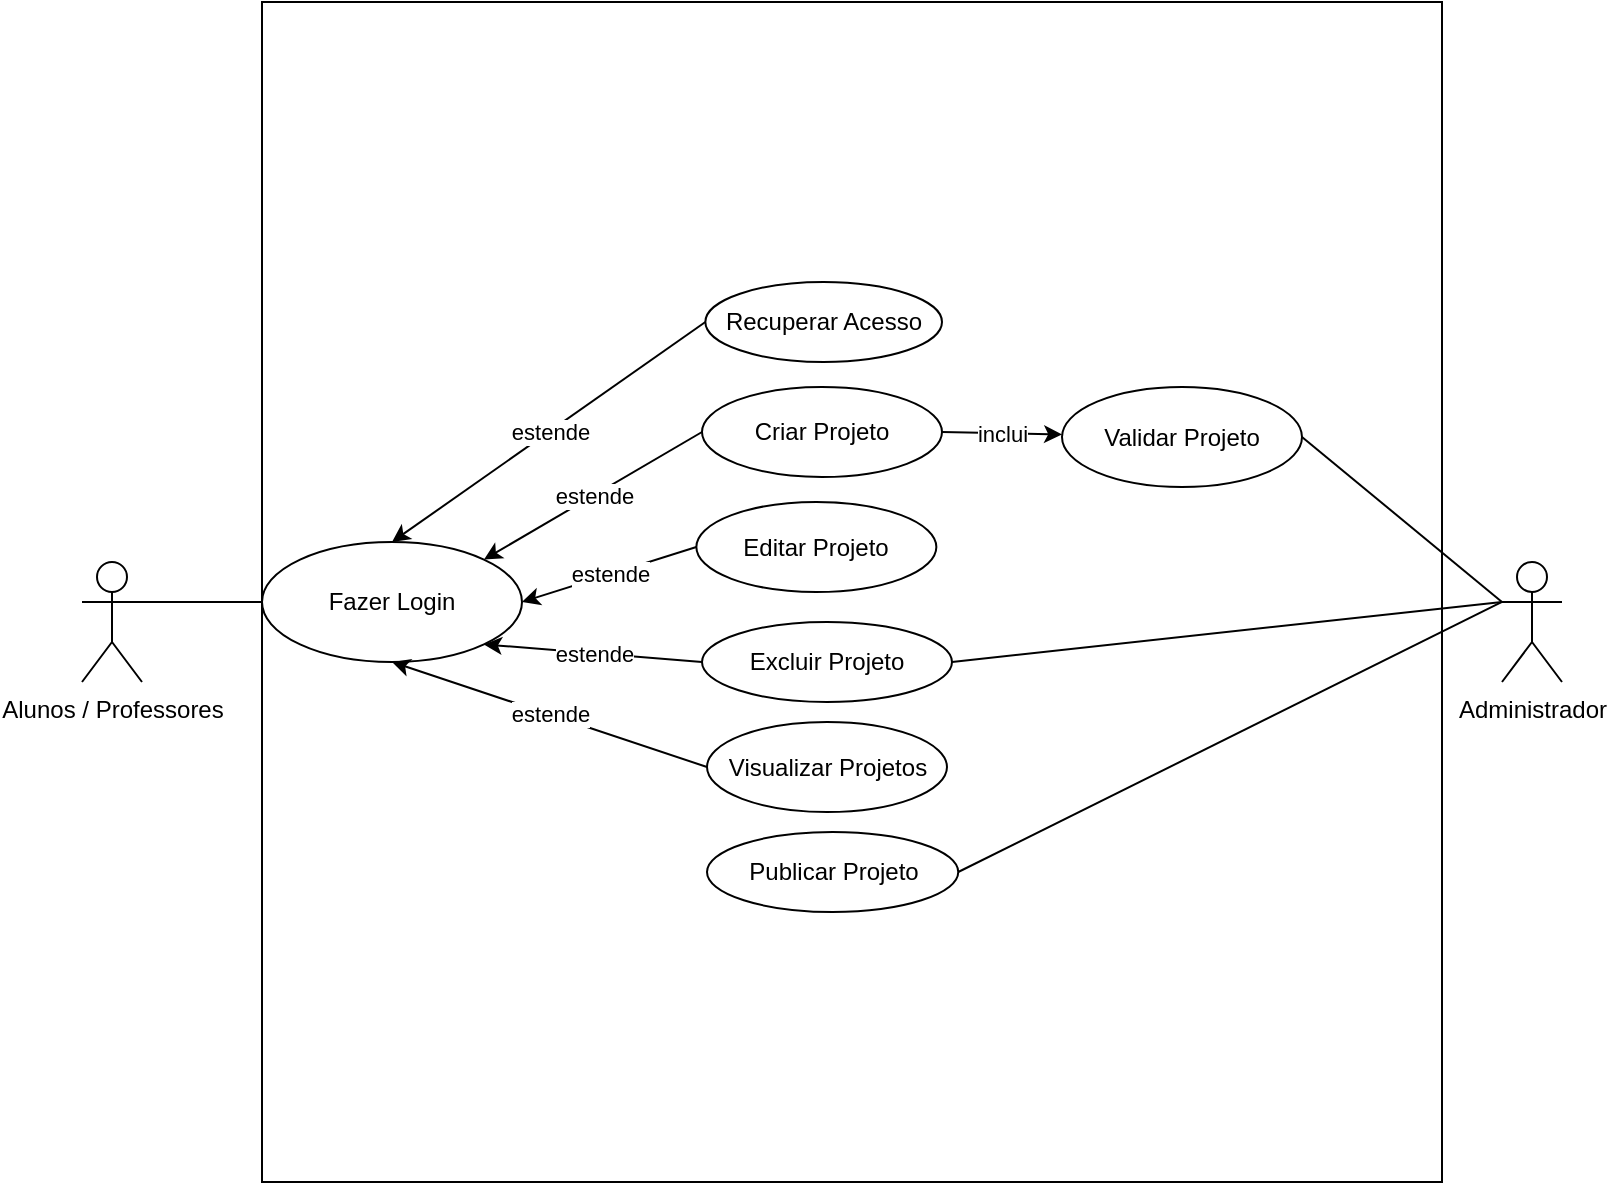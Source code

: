 <mxfile>
    <diagram id="zRCiL9ZMk7N_7-01TlMQ" name="Página-1">
        <mxGraphModel dx="901" dy="683" grid="1" gridSize="10" guides="1" tooltips="1" connect="1" arrows="1" fold="1" page="1" pageScale="1" pageWidth="827" pageHeight="1169" math="0" shadow="0">
            <root>
                <mxCell id="0"/>
                <mxCell id="1" parent="0"/>
                <mxCell id="2" value="" style="whiteSpace=wrap;html=1;aspect=fixed;" parent="1" vertex="1">
                    <mxGeometry x="140" y="130" width="590" height="590" as="geometry"/>
                </mxCell>
                <mxCell id="3" value="Alunos / Professores" style="shape=umlActor;verticalLabelPosition=bottom;verticalAlign=top;html=1;outlineConnect=0;" parent="1" vertex="1">
                    <mxGeometry x="50" y="410" width="30" height="60" as="geometry"/>
                </mxCell>
                <mxCell id="11" value="estende" style="endArrow=classic;html=1;exitX=0;exitY=0.5;exitDx=0;exitDy=0;entryX=1;entryY=0;entryDx=0;entryDy=0;" parent="1" source="15" target="32" edge="1">
                    <mxGeometry width="50" height="50" relative="1" as="geometry">
                        <mxPoint x="290" y="500" as="sourcePoint"/>
                        <mxPoint x="304.191" y="539.698" as="targetPoint"/>
                    </mxGeometry>
                </mxCell>
                <mxCell id="13" value="Excluir Projeto" style="ellipse;whiteSpace=wrap;html=1;" parent="1" vertex="1">
                    <mxGeometry x="360" y="440" width="125" height="40" as="geometry"/>
                </mxCell>
                <mxCell id="14" value="Editar Projeto" style="ellipse;whiteSpace=wrap;html=1;" parent="1" vertex="1">
                    <mxGeometry x="357.18" y="380" width="120" height="45" as="geometry"/>
                </mxCell>
                <mxCell id="15" value="Criar Projeto" style="ellipse;whiteSpace=wrap;html=1;" parent="1" vertex="1">
                    <mxGeometry x="360" y="322.5" width="120" height="45" as="geometry"/>
                </mxCell>
                <mxCell id="22" value="Publicar Projeto" style="ellipse;whiteSpace=wrap;html=1;" parent="1" vertex="1">
                    <mxGeometry x="362.5" y="545" width="125.63" height="40" as="geometry"/>
                </mxCell>
                <mxCell id="31" value="" style="endArrow=none;html=1;exitX=1;exitY=0.333;exitDx=0;exitDy=0;exitPerimeter=0;entryX=0;entryY=0.5;entryDx=0;entryDy=0;" parent="1" source="3" target="32" edge="1">
                    <mxGeometry width="50" height="50" relative="1" as="geometry">
                        <mxPoint x="180" y="360" as="sourcePoint"/>
                        <mxPoint x="230" y="310" as="targetPoint"/>
                    </mxGeometry>
                </mxCell>
                <mxCell id="32" value="Fazer Login" style="ellipse;whiteSpace=wrap;html=1;" parent="1" vertex="1">
                    <mxGeometry x="140" y="400" width="130" height="60" as="geometry"/>
                </mxCell>
                <mxCell id="38" value="Recuperar Acesso" style="ellipse;whiteSpace=wrap;html=1;" parent="1" vertex="1">
                    <mxGeometry x="361.68" y="270" width="118.32" height="40" as="geometry"/>
                </mxCell>
                <mxCell id="44" value="estende" style="endArrow=classic;html=1;exitX=0;exitY=0.5;exitDx=0;exitDy=0;entryX=0.5;entryY=0;entryDx=0;entryDy=0;" parent="1" source="38" target="32" edge="1">
                    <mxGeometry relative="1" as="geometry">
                        <mxPoint x="430" y="320" as="sourcePoint"/>
                        <mxPoint x="450" y="320" as="targetPoint"/>
                    </mxGeometry>
                </mxCell>
                <mxCell id="48" value="Administrador" style="shape=umlActor;verticalLabelPosition=bottom;verticalAlign=top;html=1;outlineConnect=0;" parent="1" vertex="1">
                    <mxGeometry x="760" y="410" width="30" height="60" as="geometry"/>
                </mxCell>
                <mxCell id="49" value="Validar Projeto" style="ellipse;whiteSpace=wrap;html=1;" parent="1" vertex="1">
                    <mxGeometry x="540" y="322.5" width="120" height="50" as="geometry"/>
                </mxCell>
                <mxCell id="50" value="inclui" style="endArrow=classic;html=1;exitX=1;exitY=0.5;exitDx=0;exitDy=0;" parent="1" source="15" target="49" edge="1">
                    <mxGeometry width="50" height="50" relative="1" as="geometry">
                        <mxPoint x="461" y="362.5" as="sourcePoint"/>
                        <mxPoint x="292.426" y="397.145" as="targetPoint"/>
                    </mxGeometry>
                </mxCell>
                <mxCell id="52" value="" style="endArrow=none;html=1;exitX=1;exitY=0.5;exitDx=0;exitDy=0;entryX=0;entryY=0.333;entryDx=0;entryDy=0;entryPerimeter=0;" parent="1" source="49" target="48" edge="1">
                    <mxGeometry width="50" height="50" relative="1" as="geometry">
                        <mxPoint x="420" y="490" as="sourcePoint"/>
                        <mxPoint x="470" y="440" as="targetPoint"/>
                    </mxGeometry>
                </mxCell>
                <mxCell id="53" value="" style="endArrow=none;html=1;exitX=1;exitY=0.5;exitDx=0;exitDy=0;entryX=0;entryY=0.333;entryDx=0;entryDy=0;entryPerimeter=0;" parent="1" source="13" target="48" edge="1">
                    <mxGeometry width="50" height="50" relative="1" as="geometry">
                        <mxPoint x="420" y="490" as="sourcePoint"/>
                        <mxPoint x="470" y="440" as="targetPoint"/>
                    </mxGeometry>
                </mxCell>
                <mxCell id="55" value="" style="endArrow=none;html=1;entryX=0;entryY=0.333;entryDx=0;entryDy=0;entryPerimeter=0;exitX=1;exitY=0.5;exitDx=0;exitDy=0;" parent="1" source="22" target="48" edge="1">
                    <mxGeometry width="50" height="50" relative="1" as="geometry">
                        <mxPoint x="420" y="490" as="sourcePoint"/>
                        <mxPoint x="470" y="440" as="targetPoint"/>
                    </mxGeometry>
                </mxCell>
                <mxCell id="56" value="Visualizar Projetos" style="ellipse;whiteSpace=wrap;html=1;" parent="1" vertex="1">
                    <mxGeometry x="362.5" y="490" width="120" height="45" as="geometry"/>
                </mxCell>
                <mxCell id="59" value="estende" style="endArrow=classic;html=1;entryX=1;entryY=1;entryDx=0;entryDy=0;exitX=0;exitY=0.5;exitDx=0;exitDy=0;" parent="1" source="13" target="32" edge="1">
                    <mxGeometry width="50" height="50" relative="1" as="geometry">
                        <mxPoint x="350" y="460" as="sourcePoint"/>
                        <mxPoint x="260.962" y="418.787" as="targetPoint"/>
                    </mxGeometry>
                </mxCell>
                <mxCell id="60" value="estende" style="endArrow=classic;html=1;exitX=0;exitY=0.5;exitDx=0;exitDy=0;entryX=1;entryY=0.5;entryDx=0;entryDy=0;" parent="1" source="14" target="32" edge="1">
                    <mxGeometry width="50" height="50" relative="1" as="geometry">
                        <mxPoint x="375" y="367.5" as="sourcePoint"/>
                        <mxPoint x="270.962" y="428.787" as="targetPoint"/>
                    </mxGeometry>
                </mxCell>
                <mxCell id="61" value="estende" style="endArrow=classic;html=1;entryX=0.5;entryY=1;entryDx=0;entryDy=0;exitX=0;exitY=0.5;exitDx=0;exitDy=0;" parent="1" source="56" target="32" edge="1">
                    <mxGeometry width="50" height="50" relative="1" as="geometry">
                        <mxPoint x="319.04" y="498.79" as="sourcePoint"/>
                        <mxPoint x="220.002" y="490.003" as="targetPoint"/>
                    </mxGeometry>
                </mxCell>
            </root>
        </mxGraphModel>
    </diagram>
</mxfile>
